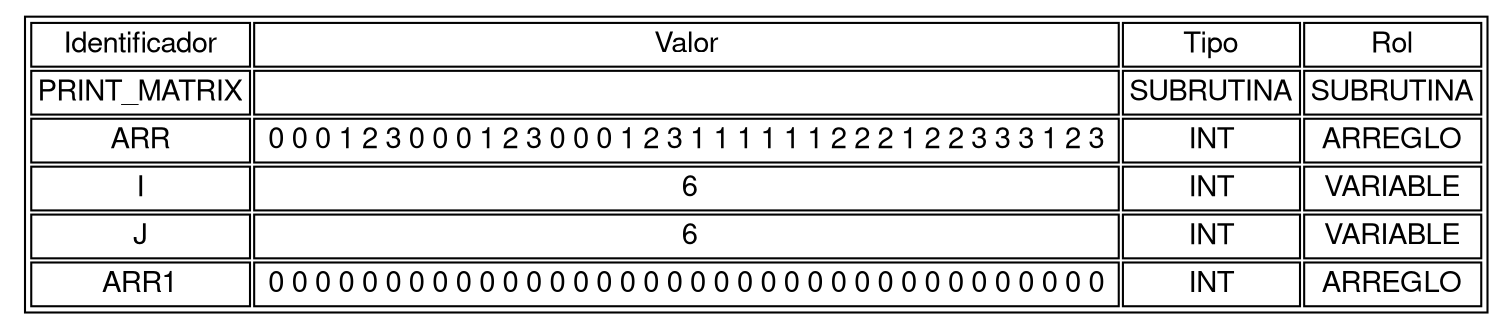 digraph G { 
  fontname="Helvetica,Arial,sans-serif"
  node [fontname="Helvetica,Arial,sans-serif"]
  edge [fontname="Helvetica,Arial,sans-serif"]
 tbl[ shape=plaintext label=< <TABLE >  <TR>
  <TD>Identificador</TD>
  <TD>Valor</TD>
  <TD>Tipo</TD>
  <TD>Rol</TD>
  </TR><TR> 
<TD>PRINT_MATRIX</TD>
  <TD> </TD>
  <TD>SUBRUTINA</TD>
  <TD>SUBRUTINA</TD>
  </TR><TR> 
<TD>ARR</TD>
  <TD> 0 0 0 1 2 3 0 0 0 1 2 3 0 0 0 1 2 3 1 1 1 1 1 1 2 2 2 1 2 2 3 3 3 1 2 3 </TD>
  <TD>INT</TD>
  <TD>ARREGLO</TD>
  </TR><TR> 
<TD>I</TD>
  <TD> 6</TD>
  <TD>INT</TD>
  <TD>VARIABLE</TD>
  </TR><TR> 
<TD>J</TD>
  <TD> 6</TD>
  <TD>INT</TD>
  <TD>VARIABLE</TD>
  </TR><TR> 
<TD>ARR1</TD>
  <TD> 0 0 0 0 0 0 0 0 0 0 0 0 0 0 0 0 0 0 0 0 0 0 0 0 0 0 0 0 0 0 0 0 0 0 0 0 </TD>
  <TD>INT</TD>
  <TD>ARREGLO</TD>
  </TR></TABLE>>];
}